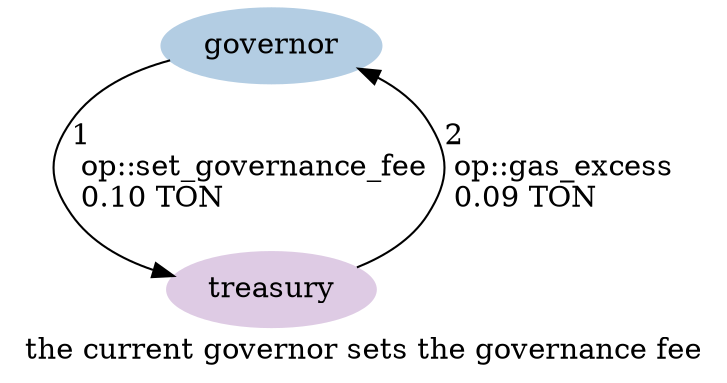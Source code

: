 digraph {
    label="the current governor sets the governance fee"
    node [ colorscheme=pastel19 style=filled ]

    /* Entities */
    governor [ color=2 ]
    treasury [ color=4 ]

    /* Relationships */
    governor -> treasury [ label="1\l op::set_governance_fee\l 0.10 TON\l" ]
    treasury -> governor [ label="2\l op::gas_excess\l 0.09 TON\l" ]

    /* Ranks */
    { rank=min governor }
    { rank=max treasury }
}
